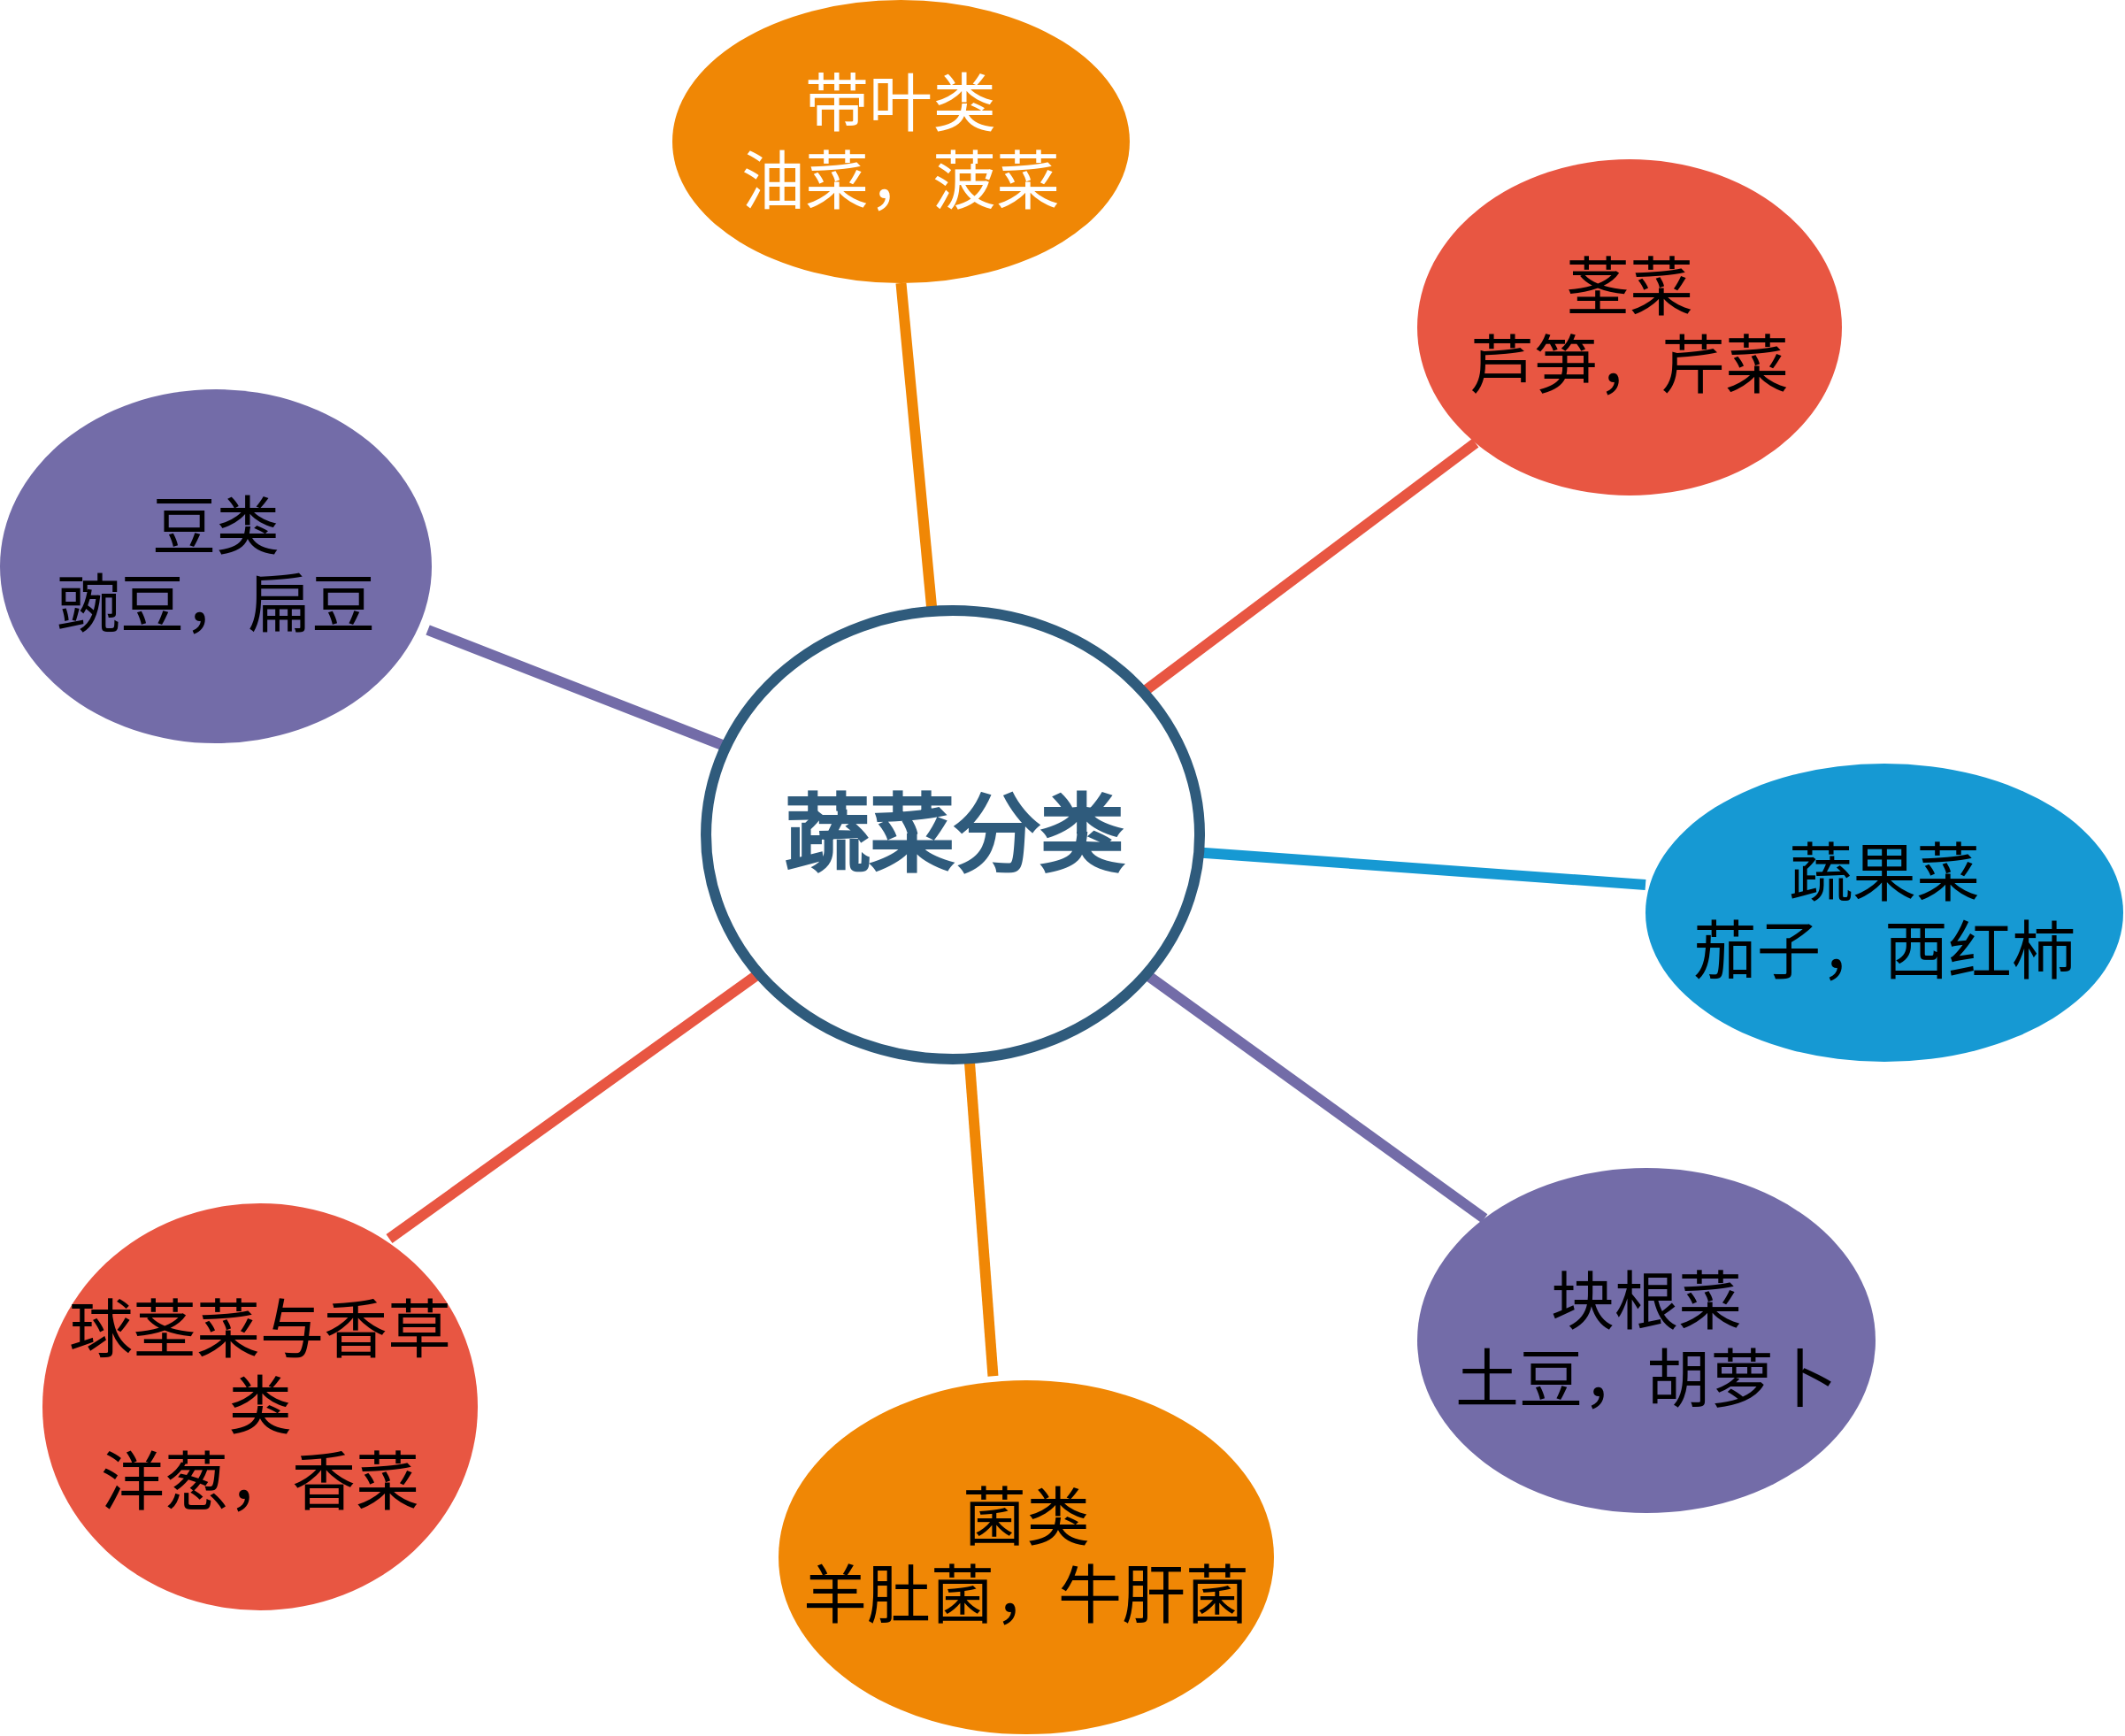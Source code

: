 <mxfile version="14.8.0" type="github">
  <diagram id="ExGmXfaIJiEvYNnNlEh4" name="Page-1">
    <mxGraphModel dx="1754" dy="1244" grid="1" gridSize="10" guides="1" tooltips="1" connect="1" arrows="1" fold="1" page="1" pageScale="1" pageWidth="827" pageHeight="1169" math="0" shadow="0">
      <root>
        <mxCell id="0" />
        <mxCell id="1" parent="0" />
        <mxCell id="UYbcN_BDr67hYqk4-ErK-9" value="&lt;font style=&quot;font-size: 36px&quot;&gt;带叶类&lt;br&gt;油菜，菠菜&lt;br&gt;&lt;/font&gt;" style="ellipse;whiteSpace=wrap;html=1;shadow=0;fontFamily=Helvetica;fontSize=20;fontColor=#FFFFFF;align=center;strokeWidth=3;fillColor=#F08705;strokeColor=none;gradientColor=none;" vertex="1" parent="1">
          <mxGeometry x="640" y="410" width="258.48" height="160" as="geometry" />
        </mxCell>
        <mxCell id="UYbcN_BDr67hYqk4-ErK-10" value="&lt;span style=&quot;color: rgb(0 , 0 , 0) ; font-family: &amp;#34;dengxian&amp;#34;&quot;&gt;&lt;font style=&quot;font-size: 36px&quot;&gt;茎菜&lt;br&gt;芦笋，芹菜&lt;br&gt;&lt;/font&gt;&lt;/span&gt;&lt;span style=&quot;color: rgb(0 , 0 , 0) ; font-size: medium&quot;&gt;&lt;/span&gt;" style="ellipse;whiteSpace=wrap;html=1;shadow=0;fontFamily=Helvetica;fontSize=20;fontColor=#FFFFFF;align=center;strokeWidth=3;fillColor=#E85642;strokeColor=none;" vertex="1" parent="1">
          <mxGeometry x="1061" y="500" width="240" height="190" as="geometry" />
        </mxCell>
        <mxCell id="UYbcN_BDr67hYqk4-ErK-12" style="endArrow=none;strokeWidth=6;strokeColor=#f08705;html=1;entryX=0.5;entryY=1;entryDx=0;entryDy=0;" edge="1" parent="1" source="UYbcN_BDr67hYqk4-ErK-19" target="UYbcN_BDr67hYqk4-ErK-9">
          <mxGeometry relative="1" as="geometry">
            <mxPoint x="890" y="500" as="targetPoint" />
          </mxGeometry>
        </mxCell>
        <mxCell id="UYbcN_BDr67hYqk4-ErK-13" style="endArrow=none;strokeWidth=6;strokeColor=#E85642;html=1;" edge="1" parent="1" source="UYbcN_BDr67hYqk4-ErK-19" target="UYbcN_BDr67hYqk4-ErK-10">
          <mxGeometry relative="1" as="geometry">
            <mxPoint x="1220" y="640" as="targetPoint" />
          </mxGeometry>
        </mxCell>
        <mxCell id="UYbcN_BDr67hYqk4-ErK-14" style="endArrow=none;strokeWidth=6;strokeColor=#1699D3;html=1;" edge="1" parent="1" source="UYbcN_BDr67hYqk4-ErK-19">
          <mxGeometry relative="1" as="geometry">
            <mxPoint x="1190" y="910" as="targetPoint" />
          </mxGeometry>
        </mxCell>
        <mxCell id="UYbcN_BDr67hYqk4-ErK-15" style="endArrow=none;strokeWidth=6;strokeColor=#736CA8;html=1;entryX=0.991;entryY=0.68;entryDx=0;entryDy=0;entryPerimeter=0;" edge="1" parent="1" source="UYbcN_BDr67hYqk4-ErK-19" target="UYbcN_BDr67hYqk4-ErK-24">
          <mxGeometry relative="1" as="geometry">
            <mxPoint x="500" y="660" as="targetPoint" />
          </mxGeometry>
        </mxCell>
        <mxCell id="UYbcN_BDr67hYqk4-ErK-16" style="endArrow=none;strokeWidth=6;strokeColor=#736ca8;html=1;entryX=0;entryY=0;entryDx=0;entryDy=0;" edge="1" parent="1" source="UYbcN_BDr67hYqk4-ErK-19" target="UYbcN_BDr67hYqk4-ErK-21">
          <mxGeometry relative="1" as="geometry">
            <mxPoint x="1080" y="1080" as="targetPoint" />
          </mxGeometry>
        </mxCell>
        <mxCell id="UYbcN_BDr67hYqk4-ErK-17" value="" style="edgeStyle=none;endArrow=none;strokeWidth=6;strokeColor=#F08705;html=1;entryX=0.433;entryY=-0.012;entryDx=0;entryDy=0;entryPerimeter=0;" edge="1" parent="1" source="UYbcN_BDr67hYqk4-ErK-19" target="UYbcN_BDr67hYqk4-ErK-22">
          <mxGeometry x="-120.98" y="305" width="100" height="100" as="geometry">
            <mxPoint x="-120.98" y="405" as="sourcePoint" />
            <mxPoint x="850" y="1190" as="targetPoint" />
          </mxGeometry>
        </mxCell>
        <mxCell id="UYbcN_BDr67hYqk4-ErK-18" value="" style="edgeStyle=none;endArrow=none;strokeWidth=6;strokeColor=#E85642;html=1;" edge="1" parent="1" source="UYbcN_BDr67hYqk4-ErK-19">
          <mxGeometry x="-120.98" y="305" width="100" height="100" as="geometry">
            <mxPoint x="-120.98" y="405" as="sourcePoint" />
            <mxPoint x="480" y="1110" as="targetPoint" />
          </mxGeometry>
        </mxCell>
        <mxCell id="UYbcN_BDr67hYqk4-ErK-19" value="&lt;font style=&quot;font-size: 48px&quot;&gt;蔬菜分类&lt;/font&gt;" style="ellipse;whiteSpace=wrap;html=1;shadow=0;fontFamily=Helvetica;fontSize=30;fontColor=#2F5B7C;align=center;strokeColor=#2F5B7C;strokeWidth=6;fillColor=#FFFFFF;fontStyle=1;gradientColor=none;" vertex="1" parent="1">
          <mxGeometry x="659.02" y="755" width="279" height="253.5" as="geometry" />
        </mxCell>
        <mxCell id="UYbcN_BDr67hYqk4-ErK-21" value="&lt;span style=&quot;color: rgb(0 , 0 , 0) ; font-family: &amp;#34;dengxian&amp;#34;&quot;&gt;&lt;font style=&quot;font-size: 36px&quot;&gt;块根菜&lt;br&gt;土豆，胡萝卜&lt;br&gt;&lt;/font&gt;&lt;/span&gt;&lt;span style=&quot;color: rgb(0 , 0 , 0) ; font-size: medium&quot;&gt;&lt;/span&gt;" style="ellipse;whiteSpace=wrap;html=1;shadow=0;fontFamily=Helvetica;fontSize=20;fontColor=#FFFFFF;align=center;strokeWidth=3;fillColor=#736ca8;strokeColor=none;" vertex="1" parent="1">
          <mxGeometry x="1061" y="1070" width="259" height="195" as="geometry" />
        </mxCell>
        <mxCell id="UYbcN_BDr67hYqk4-ErK-22" value="&lt;span style=&quot;color: rgb(0 , 0 , 0) ; font-family: &amp;#34;dengxian&amp;#34;&quot;&gt;&lt;font style=&quot;font-size: 36px&quot;&gt;菌类&lt;br&gt;羊肚菌，牛肝菌&lt;br&gt;&lt;/font&gt;&lt;/span&gt;&lt;span style=&quot;color: rgb(0 , 0 , 0) ; font-size: medium&quot;&gt;&lt;/span&gt;" style="ellipse;whiteSpace=wrap;html=1;shadow=0;fontFamily=Helvetica;fontSize=20;fontColor=#FFFFFF;align=center;strokeWidth=3;fillColor=#F08705;strokeColor=none;" vertex="1" parent="1">
          <mxGeometry x="700" y="1190" width="280" height="200" as="geometry" />
        </mxCell>
        <mxCell id="UYbcN_BDr67hYqk4-ErK-23" value="&lt;span style=&quot;color: rgb(0 , 0 , 0) ; font-family: &amp;#34;dengxian&amp;#34;&quot;&gt;&lt;font style=&quot;font-size: 36px&quot;&gt;球茎菜与香草类&lt;br&gt;洋葱，香菜&lt;br&gt;&lt;/font&gt;&lt;/span&gt;&lt;span style=&quot;color: rgb(0 , 0 , 0) ; font-size: medium&quot;&gt;&lt;/span&gt;" style="ellipse;whiteSpace=wrap;html=1;shadow=0;fontFamily=Helvetica;fontSize=20;fontColor=#FFFFFF;align=center;strokeWidth=3;fillColor=#E85642;strokeColor=none;" vertex="1" parent="1">
          <mxGeometry x="284" y="1090" width="246" height="230" as="geometry" />
        </mxCell>
        <mxCell id="UYbcN_BDr67hYqk4-ErK-24" value="&lt;span style=&quot;color: rgb(0 , 0 , 0) ; font-family: &amp;#34;dengxian&amp;#34;&quot;&gt;&lt;font style=&quot;font-size: 36px&quot;&gt;豆类&lt;br&gt;豌豆，扁豆&lt;br&gt;&lt;/font&gt;&lt;/span&gt;&lt;span style=&quot;color: rgb(0 , 0 , 0) ; font-size: medium&quot;&gt;&lt;/span&gt;" style="ellipse;whiteSpace=wrap;html=1;shadow=0;fontFamily=Helvetica;fontSize=20;fontColor=#FFFFFF;align=center;strokeWidth=3;fillColor=#736ca8;strokeColor=none;" vertex="1" parent="1">
          <mxGeometry x="260" y="630" width="244" height="200" as="geometry" />
        </mxCell>
        <mxCell id="UYbcN_BDr67hYqk4-ErK-25" value="&lt;span style=&quot;color: rgb(0 , 0 , 0) ; font-family: &amp;#34;dengxian&amp;#34;&quot;&gt;&lt;font style=&quot;font-size: 36px&quot;&gt;蔬果菜&lt;br&gt;茄子，西红柿&lt;br&gt;&lt;/font&gt;&lt;/span&gt;&lt;span style=&quot;color: rgb(0 , 0 , 0) ; font-size: medium&quot;&gt;&lt;/span&gt;" style="ellipse;whiteSpace=wrap;html=1;shadow=0;fontFamily=Helvetica;fontSize=20;fontColor=#FFFFFF;align=center;strokeWidth=3;fillColor=#1699D3;strokeColor=none;" vertex="1" parent="1">
          <mxGeometry x="1190" y="841.5" width="270" height="168.5" as="geometry" />
        </mxCell>
      </root>
    </mxGraphModel>
  </diagram>
</mxfile>
